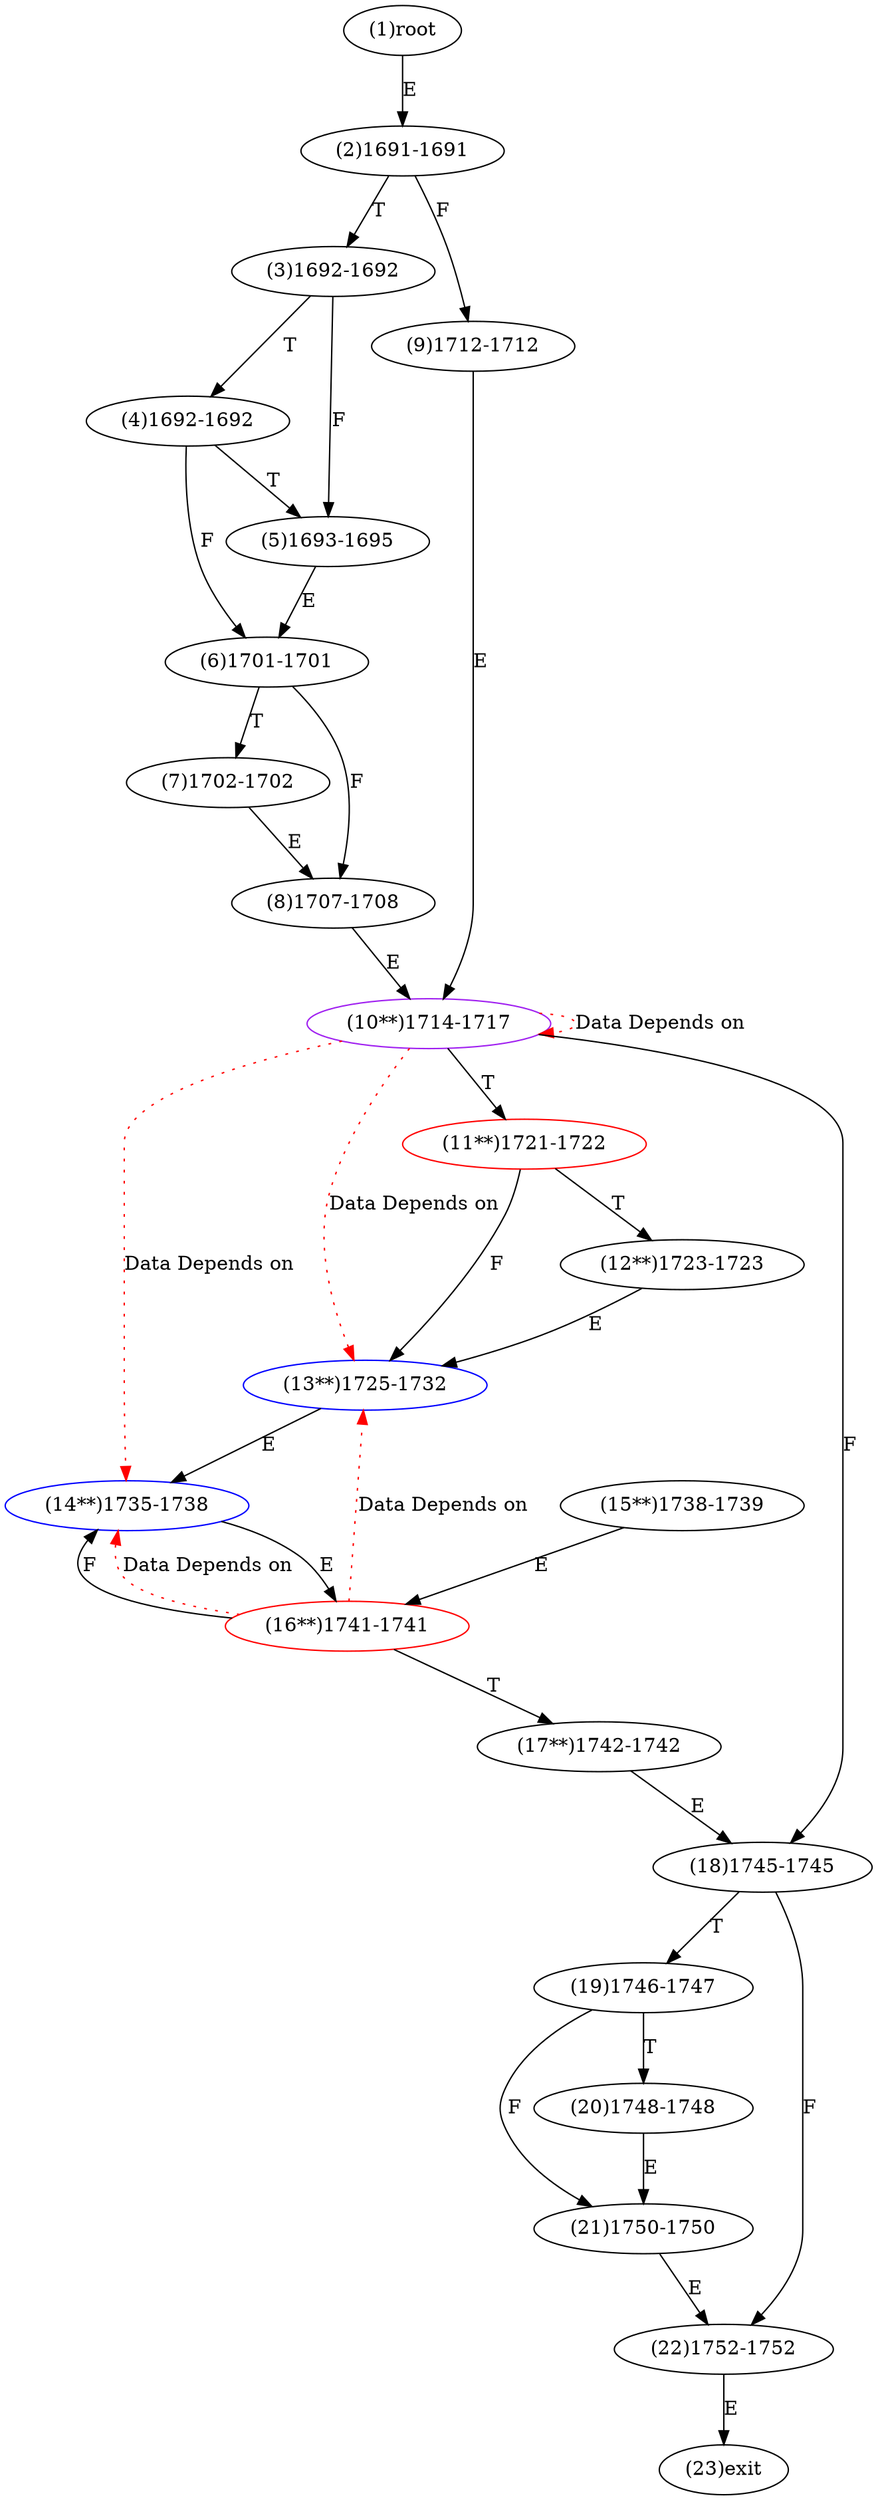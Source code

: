 digraph "" { 
1[ label="(1)root"];
2[ label="(2)1691-1691"];
3[ label="(3)1692-1692"];
4[ label="(4)1692-1692"];
5[ label="(5)1693-1695"];
6[ label="(6)1701-1701"];
7[ label="(7)1702-1702"];
8[ label="(8)1707-1708"];
9[ label="(9)1712-1712"];
10[ label="(10**)1714-1717",color=purple];
11[ label="(11**)1721-1722",color=red];
12[ label="(12**)1723-1723"];
13[ label="(13**)1725-1732",color=blue];
14[ label="(14**)1735-1738",color=blue];
15[ label="(15**)1738-1739"];
17[ label="(17**)1742-1742"];
16[ label="(16**)1741-1741",color=red];
19[ label="(19)1746-1747"];
18[ label="(18)1745-1745"];
21[ label="(21)1750-1750"];
20[ label="(20)1748-1748"];
23[ label="(23)exit"];
22[ label="(22)1752-1752"];
1->2[ label="E"];
2->9[ label="F"];
2->3[ label="T"];
3->5[ label="F"];
3->4[ label="T"];
4->6[ label="F"];
4->5[ label="T"];
5->6[ label="E"];
6->8[ label="F"];
6->7[ label="T"];
7->8[ label="E"];
8->10[ label="E"];
9->10[ label="E"];
10->18[ label="F"];
10->11[ label="T"];
11->13[ label="F"];
11->12[ label="T"];
12->13[ label="E"];
13->14[ label="E"];
14->16[ label="E"];
15->16[ label="E"];
16->14[ label="F"];
16->17[ label="T"];
17->18[ label="E"];
18->22[ label="F"];
18->19[ label="T"];
19->21[ label="F"];
19->20[ label="T"];
20->21[ label="E"];
21->22[ label="E"];
22->23[ label="E"];
10->10[ color="red" label="Data Depends on" style = dotted ];
10->14[ color="red" label="Data Depends on" style = dotted ];
10->13[ color="red" label="Data Depends on" style = dotted ];
16->13[ color="red" label="Data Depends on" style = dotted ];
16->14[ color="red" label="Data Depends on" style = dotted ];
}
